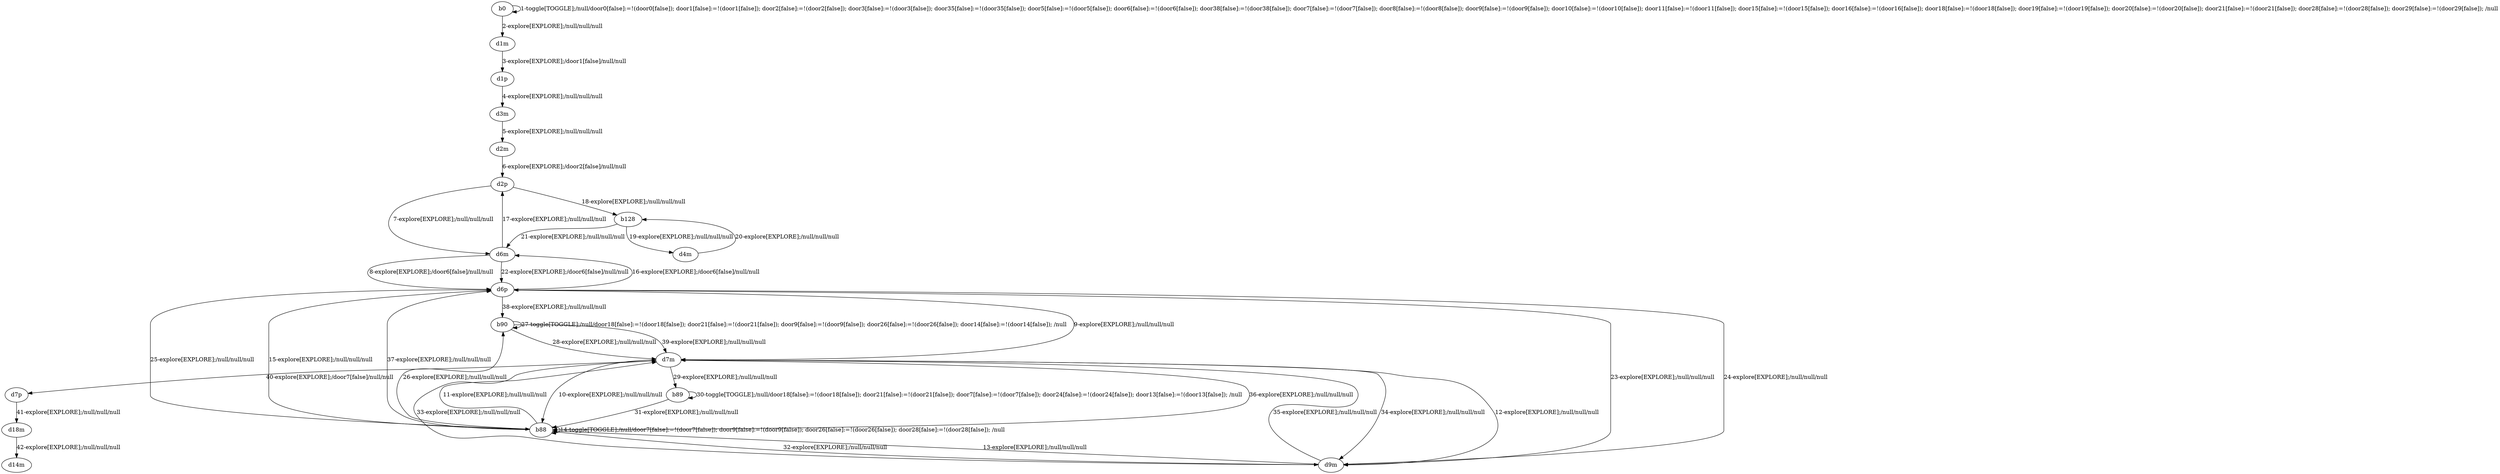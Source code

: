 # Total number of goals covered by this test: 1
# d18m --> d14m

digraph g {
"b0" -> "b0" [label = "1-toggle[TOGGLE];/null/door0[false]:=!(door0[false]); door1[false]:=!(door1[false]); door2[false]:=!(door2[false]); door3[false]:=!(door3[false]); door35[false]:=!(door35[false]); door5[false]:=!(door5[false]); door6[false]:=!(door6[false]); door38[false]:=!(door38[false]); door7[false]:=!(door7[false]); door8[false]:=!(door8[false]); door9[false]:=!(door9[false]); door10[false]:=!(door10[false]); door11[false]:=!(door11[false]); door15[false]:=!(door15[false]); door16[false]:=!(door16[false]); door18[false]:=!(door18[false]); door19[false]:=!(door19[false]); door20[false]:=!(door20[false]); door21[false]:=!(door21[false]); door28[false]:=!(door28[false]); door29[false]:=!(door29[false]); /null"];
"b0" -> "d1m" [label = "2-explore[EXPLORE];/null/null/null"];
"d1m" -> "d1p" [label = "3-explore[EXPLORE];/door1[false]/null/null"];
"d1p" -> "d3m" [label = "4-explore[EXPLORE];/null/null/null"];
"d3m" -> "d2m" [label = "5-explore[EXPLORE];/null/null/null"];
"d2m" -> "d2p" [label = "6-explore[EXPLORE];/door2[false]/null/null"];
"d2p" -> "d6m" [label = "7-explore[EXPLORE];/null/null/null"];
"d6m" -> "d6p" [label = "8-explore[EXPLORE];/door6[false]/null/null"];
"d6p" -> "d7m" [label = "9-explore[EXPLORE];/null/null/null"];
"d7m" -> "b88" [label = "10-explore[EXPLORE];/null/null/null"];
"b88" -> "d7m" [label = "11-explore[EXPLORE];/null/null/null"];
"d7m" -> "d9m" [label = "12-explore[EXPLORE];/null/null/null"];
"d9m" -> "b88" [label = "13-explore[EXPLORE];/null/null/null"];
"b88" -> "b88" [label = "14-toggle[TOGGLE];/null/door7[false]:=!(door7[false]); door9[false]:=!(door9[false]); door26[false]:=!(door26[false]); door28[false]:=!(door28[false]); /null"];
"b88" -> "d6p" [label = "15-explore[EXPLORE];/null/null/null"];
"d6p" -> "d6m" [label = "16-explore[EXPLORE];/door6[false]/null/null"];
"d6m" -> "d2p" [label = "17-explore[EXPLORE];/null/null/null"];
"d2p" -> "b128" [label = "18-explore[EXPLORE];/null/null/null"];
"b128" -> "d4m" [label = "19-explore[EXPLORE];/null/null/null"];
"d4m" -> "b128" [label = "20-explore[EXPLORE];/null/null/null"];
"b128" -> "d6m" [label = "21-explore[EXPLORE];/null/null/null"];
"d6m" -> "d6p" [label = "22-explore[EXPLORE];/door6[false]/null/null"];
"d6p" -> "d9m" [label = "23-explore[EXPLORE];/null/null/null"];
"d9m" -> "d6p" [label = "24-explore[EXPLORE];/null/null/null"];
"d6p" -> "b88" [label = "25-explore[EXPLORE];/null/null/null"];
"b88" -> "b90" [label = "26-explore[EXPLORE];/null/null/null"];
"b90" -> "b90" [label = "27-toggle[TOGGLE];/null/door18[false]:=!(door18[false]); door21[false]:=!(door21[false]); door9[false]:=!(door9[false]); door26[false]:=!(door26[false]); door14[false]:=!(door14[false]); /null"];
"b90" -> "d7m" [label = "28-explore[EXPLORE];/null/null/null"];
"d7m" -> "b89" [label = "29-explore[EXPLORE];/null/null/null"];
"b89" -> "b89" [label = "30-toggle[TOGGLE];/null/door18[false]:=!(door18[false]); door21[false]:=!(door21[false]); door7[false]:=!(door7[false]); door24[false]:=!(door24[false]); door13[false]:=!(door13[false]); /null"];
"b89" -> "b88" [label = "31-explore[EXPLORE];/null/null/null"];
"b88" -> "d9m" [label = "32-explore[EXPLORE];/null/null/null"];
"d9m" -> "d7m" [label = "33-explore[EXPLORE];/null/null/null"];
"d7m" -> "d9m" [label = "34-explore[EXPLORE];/null/null/null"];
"d9m" -> "d7m" [label = "35-explore[EXPLORE];/null/null/null"];
"d7m" -> "b88" [label = "36-explore[EXPLORE];/null/null/null"];
"b88" -> "d6p" [label = "37-explore[EXPLORE];/null/null/null"];
"d6p" -> "b90" [label = "38-explore[EXPLORE];/null/null/null"];
"b90" -> "d7m" [label = "39-explore[EXPLORE];/null/null/null"];
"d7m" -> "d7p" [label = "40-explore[EXPLORE];/door7[false]/null/null"];
"d7p" -> "d18m" [label = "41-explore[EXPLORE];/null/null/null"];
"d18m" -> "d14m" [label = "42-explore[EXPLORE];/null/null/null"];
}